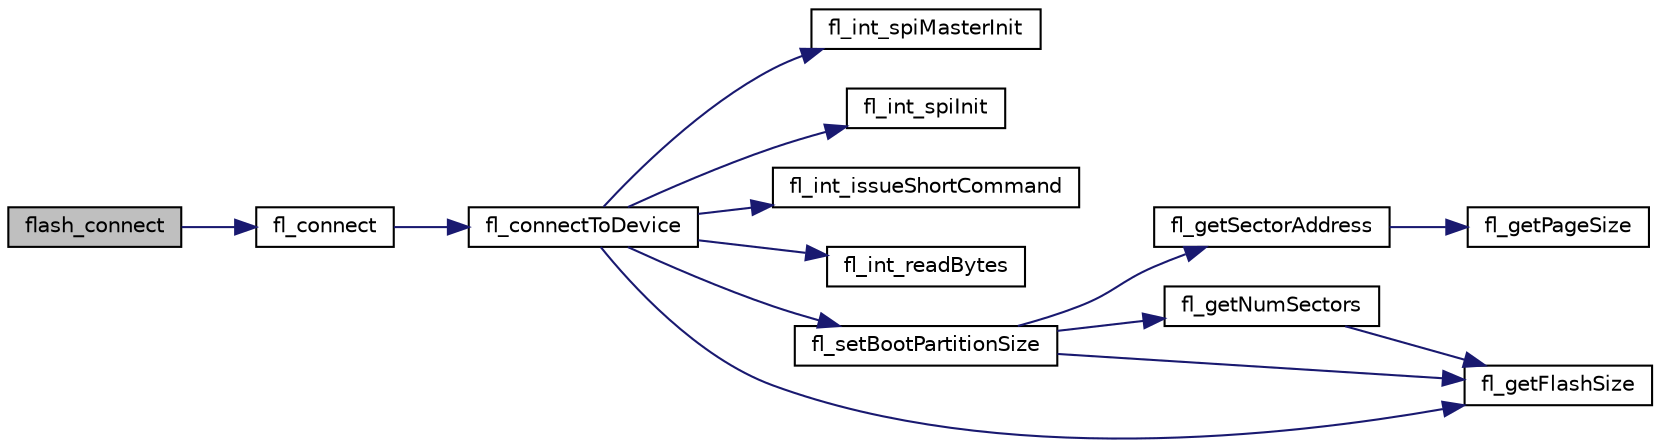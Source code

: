 digraph "flash_connect"
{
 // INTERACTIVE_SVG=YES
  edge [fontname="Helvetica",fontsize="10",labelfontname="Helvetica",labelfontsize="10"];
  node [fontname="Helvetica",fontsize="10",shape=record];
  rankdir="LR";
  Node1 [label="flash_connect",height=0.2,width=0.4,color="black", fillcolor="grey75", style="filled" fontcolor="black"];
  Node1 -> Node2 [color="midnightblue",fontsize="10",style="solid",fontname="Helvetica"];
  Node2 [label="fl_connect",height=0.2,width=0.4,color="black", fillcolor="white", style="filled",URL="$flashlib_8c.html#a52a4484492e8e1fad90079d9d9567951"];
  Node2 -> Node3 [color="midnightblue",fontsize="10",style="solid",fontname="Helvetica"];
  Node3 [label="fl_connectToDevice",height=0.2,width=0.4,color="black", fillcolor="white", style="filled",URL="$flashlib_8c.html#ad23b58e44ae1b5af52894fce310ca434"];
  Node3 -> Node4 [color="midnightblue",fontsize="10",style="solid",fontname="Helvetica"];
  Node4 [label="fl_int_spiMasterInit",height=0.2,width=0.4,color="black", fillcolor="white", style="filled",URL="$device__access_8h.html#aac37ff5d65ba80e640896ee865ecd39c"];
  Node3 -> Node5 [color="midnightblue",fontsize="10",style="solid",fontname="Helvetica"];
  Node5 [label="fl_int_spiInit",height=0.2,width=0.4,color="black", fillcolor="white", style="filled",URL="$device__access_8h.html#ae114de5a23f913ad3ba7e96736f67d56"];
  Node3 -> Node6 [color="midnightblue",fontsize="10",style="solid",fontname="Helvetica"];
  Node6 [label="fl_int_issueShortCommand",height=0.2,width=0.4,color="black", fillcolor="white", style="filled",URL="$device__access_8h.html#a337b2d2786247180a460fd0bab3f68b5"];
  Node3 -> Node7 [color="midnightblue",fontsize="10",style="solid",fontname="Helvetica"];
  Node7 [label="fl_int_readBytes",height=0.2,width=0.4,color="black", fillcolor="white", style="filled",URL="$device__access_8h.html#a1529e8493ee4731f2c295fc236a8b4fe"];
  Node3 -> Node8 [color="midnightblue",fontsize="10",style="solid",fontname="Helvetica"];
  Node8 [label="fl_setBootPartitionSize",height=0.2,width=0.4,color="black", fillcolor="white", style="filled",URL="$flashlib_8c.html#a324148726c3c56a53a66654b3b2e3280"];
  Node8 -> Node9 [color="midnightblue",fontsize="10",style="solid",fontname="Helvetica"];
  Node9 [label="fl_getNumSectors",height=0.2,width=0.4,color="black", fillcolor="white", style="filled",URL="$flashlib_8c.html#a3b61390db2ebba8879f52d771d0c57a0"];
  Node9 -> Node10 [color="midnightblue",fontsize="10",style="solid",fontname="Helvetica"];
  Node10 [label="fl_getFlashSize",height=0.2,width=0.4,color="black", fillcolor="white", style="filled",URL="$flashlib_8c.html#ab799c7f07d473e0e76035ff44b6f85e1"];
  Node8 -> Node10 [color="midnightblue",fontsize="10",style="solid",fontname="Helvetica"];
  Node8 -> Node11 [color="midnightblue",fontsize="10",style="solid",fontname="Helvetica"];
  Node11 [label="fl_getSectorAddress",height=0.2,width=0.4,color="black", fillcolor="white", style="filled",URL="$flashlib_8c.html#a99564c0c2c3b18f122d551dd5621d1fe"];
  Node11 -> Node12 [color="midnightblue",fontsize="10",style="solid",fontname="Helvetica"];
  Node12 [label="fl_getPageSize",height=0.2,width=0.4,color="black", fillcolor="white", style="filled",URL="$flashlib_8c.html#a16979f134ba813049ace4eaf4469de15"];
  Node3 -> Node10 [color="midnightblue",fontsize="10",style="solid",fontname="Helvetica"];
}
